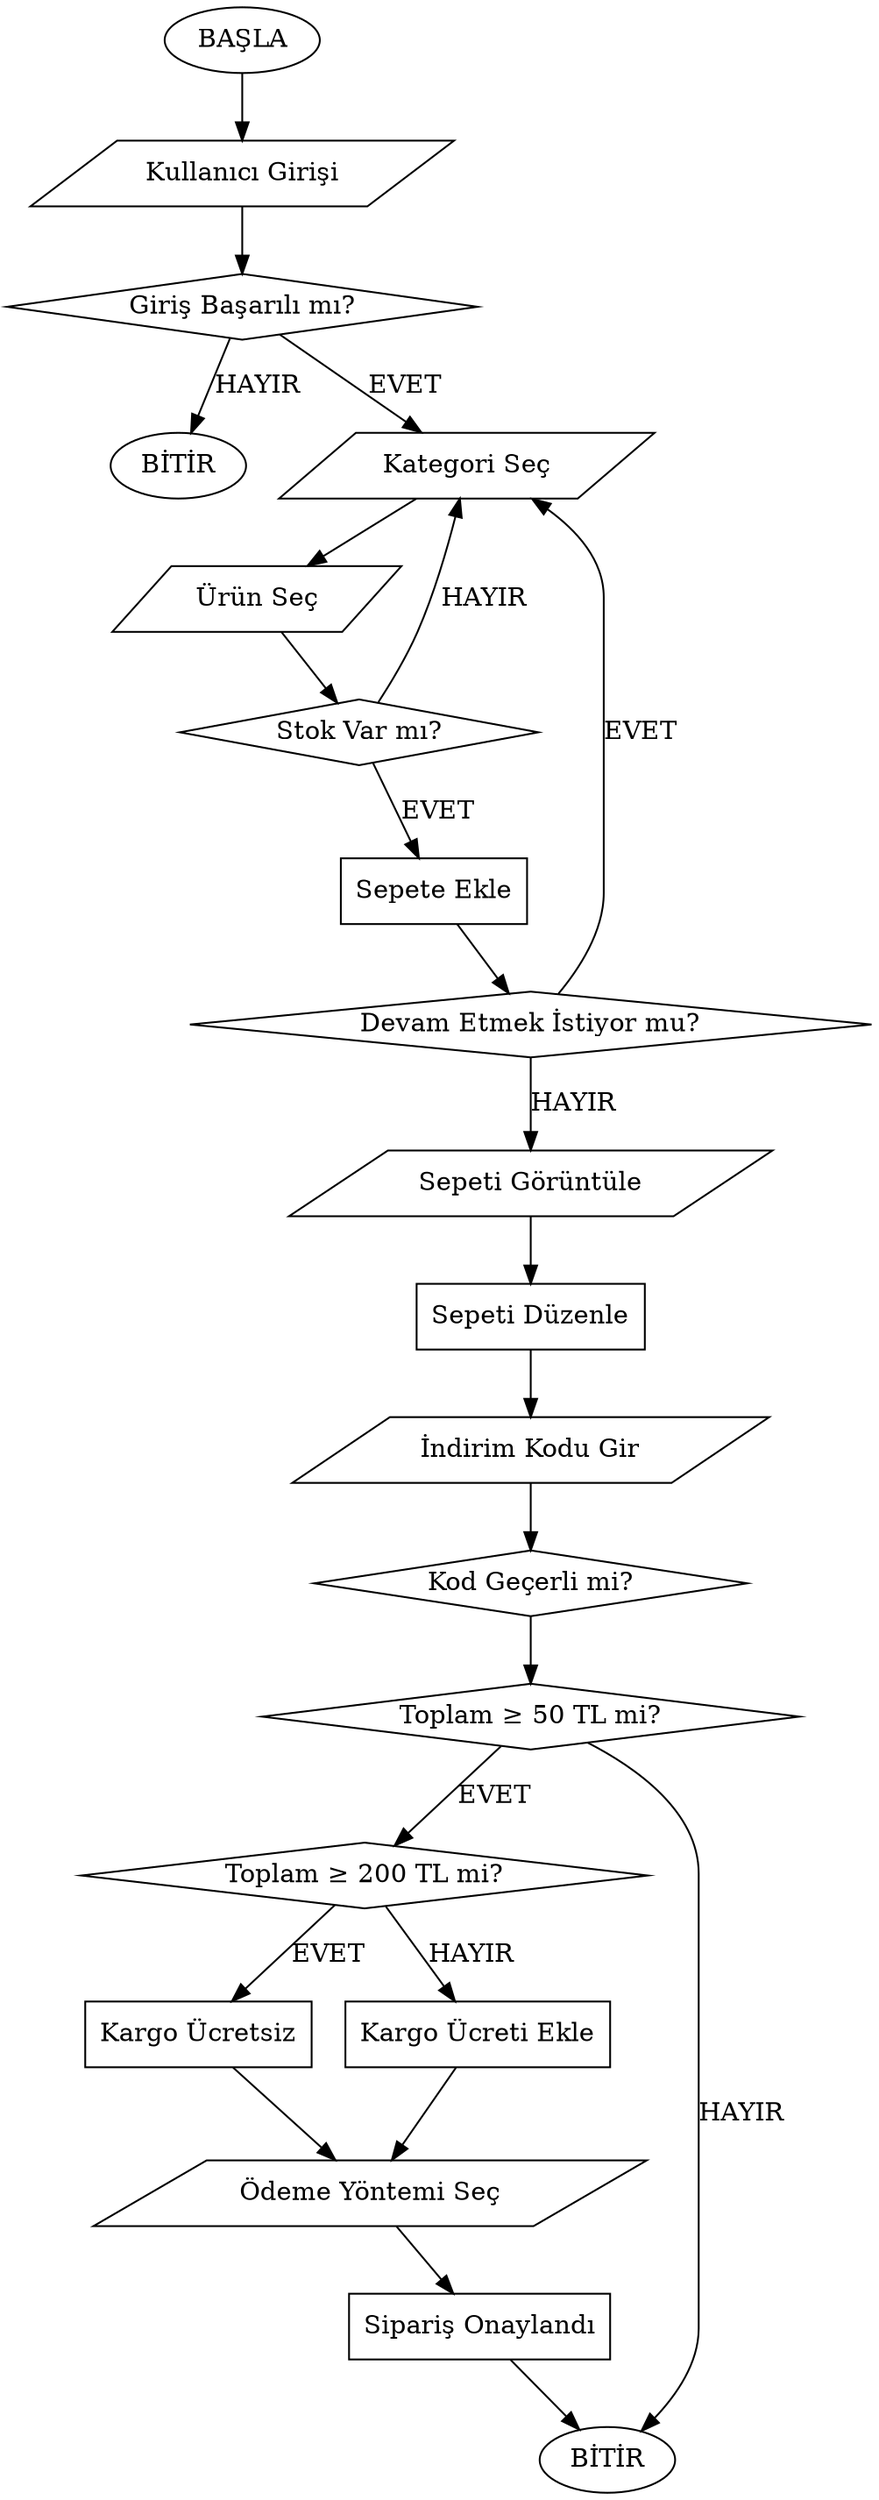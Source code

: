 digraph ShoppingCart {
  rankdir=TB;

  start [shape=oval, label="BAŞLA"];
  login [shape=parallelogram, label="Kullanıcı Girişi"];
  loginCheck [shape=diamond, label="Giriş Başarılı mı?"];
  exitLogin [shape=oval, label="BİTİR"];

  browse [shape=parallelogram, label="Kategori Seç"];
  selectProduct [shape=parallelogram, label="Ürün Seç"];
  stockCheck [shape=diamond, label="Stok Var mı?"];
  addToCart [shape=box, label="Sepete Ekle"];
  continueBrowsing [shape=diamond, label="Devam Etmek İstiyor mu?"];

  viewCart [shape=parallelogram, label="Sepeti Görüntüle"];
  editCart [shape=box, label="Sepeti Düzenle"];
  enterCoupon [shape=parallelogram, label="İndirim Kodu Gir"];
  checkCoupon [shape=diamond, label="Kod Geçerli mi?"];
  totalCheck [shape=diamond, label="Toplam ≥ 50 TL mi?"];
  shippingCheck [shape=diamond, label="Toplam ≥ 200 TL mi?"];
  shippingFree [shape=box, label="Kargo Ücretsiz"];
  shippingAdded [shape=box, label="Kargo Ücreti Ekle"];
  payment [shape=parallelogram, label="Ödeme Yöntemi Seç"];
  confirm [shape=box, label="Sipariş Onaylandı"];
  end [shape=oval, label="BİTİR"];

  start -> login -> loginCheck;
  loginCheck -> browse [label="EVET"];
  loginCheck -> exitLogin [label="HAYIR"];

  browse -> selectProduct -> stockCheck;
  stockCheck -> addToCart [label="EVET"];
  stockCheck -> browse [label="HAYIR"];
  addToCart -> continueBrowsing;
  continueBrowsing -> browse [label="EVET"];
  continueBrowsing -> viewCart [label="HAYIR"];

  viewCart -> editCart -> enterCoupon -> checkCoupon;
  checkCoupon -> totalCheck;
  totalCheck -> shippingCheck [label="EVET"];
  totalCheck -> end [label="HAYIR"];

  shippingCheck -> shippingFree [label="EVET"];
  shippingCheck -> shippingAdded [label="HAYIR"];
  shippingFree -> payment;
  shippingAdded -> payment;

  payment -> confirm -> end;
}
